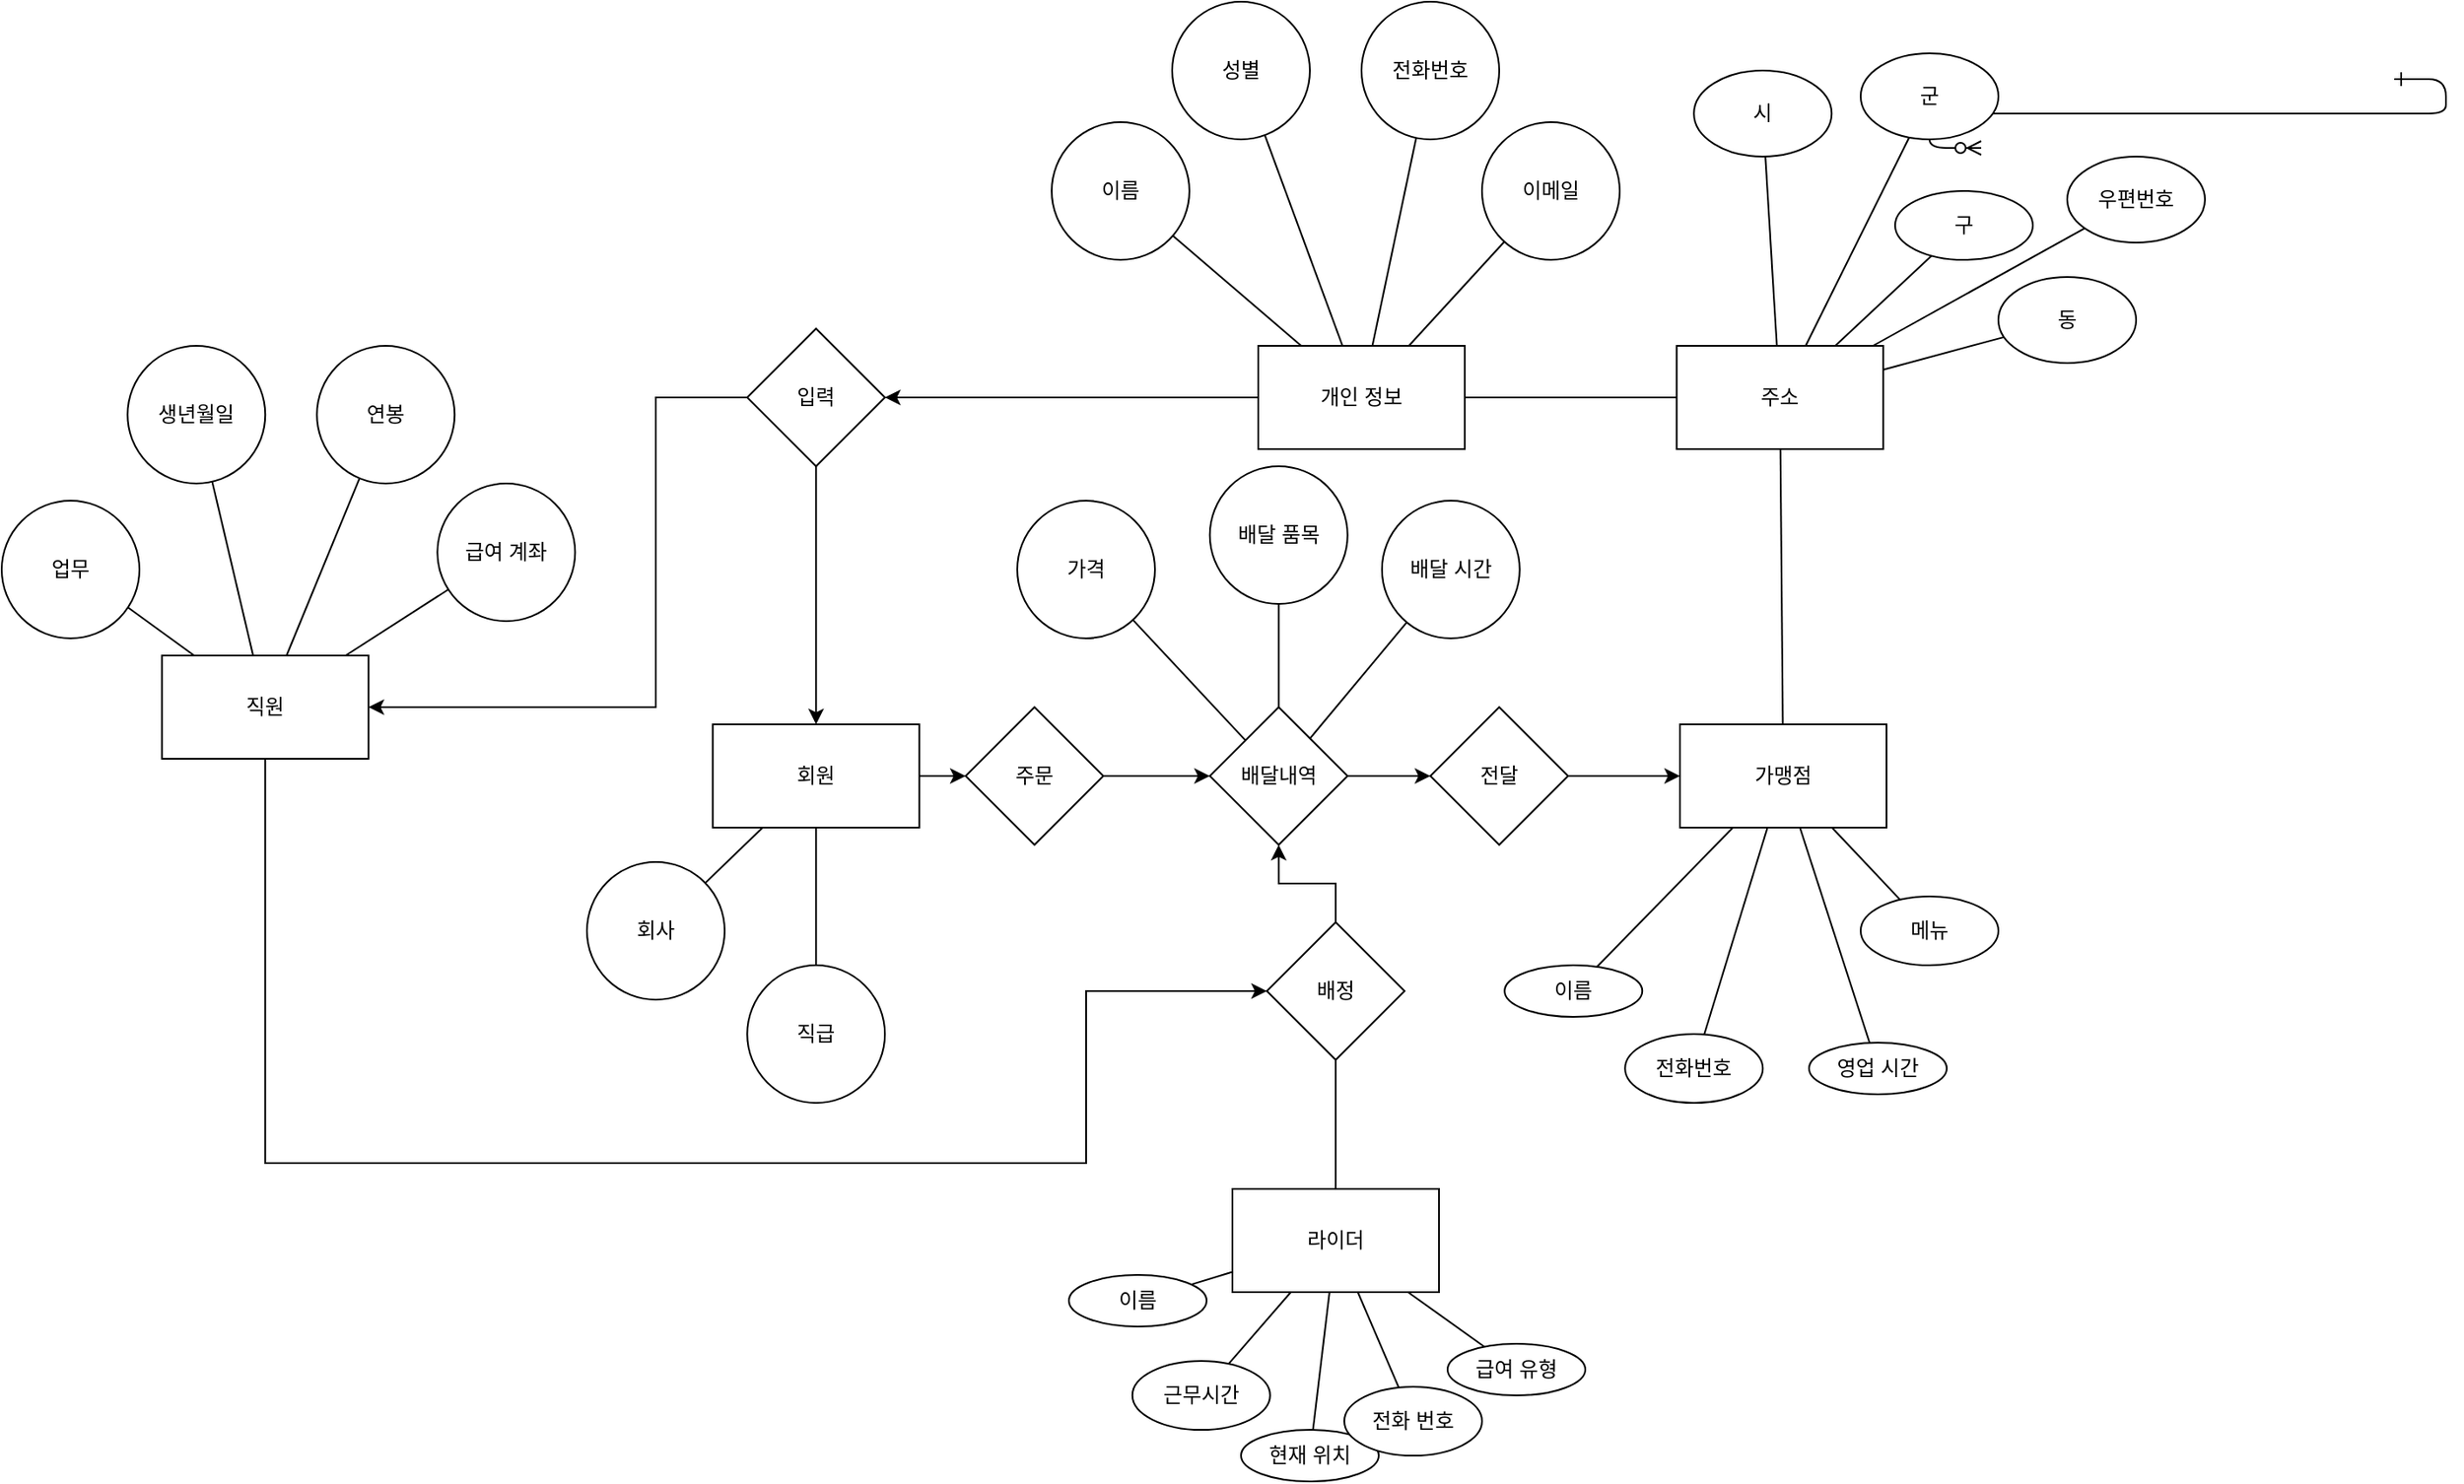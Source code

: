 <mxfile version="22.0.6" type="github">
  <diagram id="R2lEEEUBdFMjLlhIrx00" name="Page-1">
    <mxGraphModel dx="1660" dy="868" grid="1" gridSize="10" guides="1" tooltips="1" connect="1" arrows="1" fold="1" page="1" pageScale="1" pageWidth="850" pageHeight="1100" math="0" shadow="0" extFonts="Permanent Marker^https://fonts.googleapis.com/css?family=Permanent+Marker">
      <root>
        <mxCell id="0" />
        <mxCell id="1" parent="0" />
        <mxCell id="C-vyLk0tnHw3VtMMgP7b-12" value="" style="edgeStyle=entityRelationEdgeStyle;endArrow=ERzeroToMany;startArrow=ERone;endFill=1;startFill=0;" parent="1" target="C-vyLk0tnHw3VtMMgP7b-17" edge="1">
          <mxGeometry width="100" height="100" relative="1" as="geometry">
            <mxPoint x="700" y="165" as="sourcePoint" />
            <mxPoint x="460" y="205" as="targetPoint" />
          </mxGeometry>
        </mxCell>
        <mxCell id="9QXfI7t6Q8YMWa2osV04-4" value="" style="rounded=0;orthogonalLoop=1;jettySize=auto;html=1;endArrow=none;endFill=0;" edge="1" parent="1" source="9QXfI7t6Q8YMWa2osV04-1">
          <mxGeometry relative="1" as="geometry">
            <mxPoint x="-620.0" y="469.622" as="targetPoint" />
          </mxGeometry>
        </mxCell>
        <mxCell id="9QXfI7t6Q8YMWa2osV04-8" value="" style="rounded=0;orthogonalLoop=1;jettySize=auto;html=1;endArrow=none;endFill=0;" edge="1" parent="1" source="9QXfI7t6Q8YMWa2osV04-1" target="9QXfI7t6Q8YMWa2osV04-5">
          <mxGeometry relative="1" as="geometry" />
        </mxCell>
        <mxCell id="9QXfI7t6Q8YMWa2osV04-10" value="" style="rounded=0;orthogonalLoop=1;jettySize=auto;html=1;endArrow=none;endFill=0;" edge="1" parent="1" source="9QXfI7t6Q8YMWa2osV04-1" target="9QXfI7t6Q8YMWa2osV04-9">
          <mxGeometry relative="1" as="geometry" />
        </mxCell>
        <mxCell id="9QXfI7t6Q8YMWa2osV04-12" value="" style="rounded=0;orthogonalLoop=1;jettySize=auto;html=1;endArrow=none;endFill=0;" edge="1" parent="1" source="9QXfI7t6Q8YMWa2osV04-1" target="9QXfI7t6Q8YMWa2osV04-11">
          <mxGeometry relative="1" as="geometry" />
        </mxCell>
        <mxCell id="9QXfI7t6Q8YMWa2osV04-115" value="" style="rounded=0;orthogonalLoop=1;jettySize=auto;html=1;edgeStyle=orthogonalEdgeStyle;entryX=0;entryY=0.5;entryDx=0;entryDy=0;" edge="1" parent="1" source="9QXfI7t6Q8YMWa2osV04-1" target="9QXfI7t6Q8YMWa2osV04-114">
          <mxGeometry relative="1" as="geometry">
            <Array as="points">
              <mxPoint x="-537" y="795" />
              <mxPoint x="-60" y="795" />
              <mxPoint x="-60" y="695" />
            </Array>
          </mxGeometry>
        </mxCell>
        <mxCell id="9QXfI7t6Q8YMWa2osV04-1" value="직원" style="rounded=0;whiteSpace=wrap;html=1;" vertex="1" parent="1">
          <mxGeometry x="-596.88" y="500" width="120" height="60" as="geometry" />
        </mxCell>
        <mxCell id="9QXfI7t6Q8YMWa2osV04-3" value="업무" style="ellipse;whiteSpace=wrap;html=1;rounded=0;" vertex="1" parent="1">
          <mxGeometry x="-690" y="410" width="80" height="80" as="geometry" />
        </mxCell>
        <mxCell id="9QXfI7t6Q8YMWa2osV04-5" value="생년월일" style="ellipse;whiteSpace=wrap;html=1;rounded=0;" vertex="1" parent="1">
          <mxGeometry x="-616.88" y="320" width="80" height="80" as="geometry" />
        </mxCell>
        <mxCell id="9QXfI7t6Q8YMWa2osV04-9" value="연봉" style="ellipse;whiteSpace=wrap;html=1;rounded=0;" vertex="1" parent="1">
          <mxGeometry x="-506.88" y="320" width="80" height="80" as="geometry" />
        </mxCell>
        <mxCell id="9QXfI7t6Q8YMWa2osV04-11" value="급여 계좌" style="ellipse;whiteSpace=wrap;html=1;rounded=0;" vertex="1" parent="1">
          <mxGeometry x="-436.88" y="400" width="80" height="80" as="geometry" />
        </mxCell>
        <mxCell id="9QXfI7t6Q8YMWa2osV04-15" value="" style="rounded=0;orthogonalLoop=1;jettySize=auto;html=1;endArrow=none;endFill=0;" edge="1" parent="1" source="9QXfI7t6Q8YMWa2osV04-13" target="9QXfI7t6Q8YMWa2osV04-14">
          <mxGeometry relative="1" as="geometry" />
        </mxCell>
        <mxCell id="9QXfI7t6Q8YMWa2osV04-17" value="" style="rounded=0;orthogonalLoop=1;jettySize=auto;html=1;endArrow=none;endFill=0;" edge="1" parent="1" source="9QXfI7t6Q8YMWa2osV04-13" target="9QXfI7t6Q8YMWa2osV04-16">
          <mxGeometry relative="1" as="geometry" />
        </mxCell>
        <mxCell id="9QXfI7t6Q8YMWa2osV04-19" value="" style="rounded=0;orthogonalLoop=1;jettySize=auto;html=1;endArrow=none;endFill=0;" edge="1" parent="1" source="9QXfI7t6Q8YMWa2osV04-13" target="9QXfI7t6Q8YMWa2osV04-18">
          <mxGeometry relative="1" as="geometry" />
        </mxCell>
        <mxCell id="9QXfI7t6Q8YMWa2osV04-21" value="" style="rounded=0;orthogonalLoop=1;jettySize=auto;html=1;endArrow=none;endFill=0;" edge="1" parent="1" source="9QXfI7t6Q8YMWa2osV04-13" target="9QXfI7t6Q8YMWa2osV04-20">
          <mxGeometry relative="1" as="geometry" />
        </mxCell>
        <mxCell id="9QXfI7t6Q8YMWa2osV04-42" style="rounded=0;orthogonalLoop=1;jettySize=auto;html=1;exitX=0;exitY=0.5;exitDx=0;exitDy=0;" edge="1" parent="1" source="9QXfI7t6Q8YMWa2osV04-13" target="9QXfI7t6Q8YMWa2osV04-36">
          <mxGeometry relative="1" as="geometry" />
        </mxCell>
        <mxCell id="9QXfI7t6Q8YMWa2osV04-13" value="개인 정보" style="rounded=0;whiteSpace=wrap;html=1;" vertex="1" parent="1">
          <mxGeometry x="40" y="320" width="120" height="60" as="geometry" />
        </mxCell>
        <mxCell id="9QXfI7t6Q8YMWa2osV04-14" value="이름" style="ellipse;whiteSpace=wrap;html=1;rounded=0;" vertex="1" parent="1">
          <mxGeometry x="-80" y="190" width="80" height="80" as="geometry" />
        </mxCell>
        <mxCell id="9QXfI7t6Q8YMWa2osV04-16" value="성별" style="ellipse;whiteSpace=wrap;html=1;rounded=0;" vertex="1" parent="1">
          <mxGeometry x="-10" y="120" width="80" height="80" as="geometry" />
        </mxCell>
        <mxCell id="9QXfI7t6Q8YMWa2osV04-18" value="전화번호" style="ellipse;whiteSpace=wrap;html=1;rounded=0;" vertex="1" parent="1">
          <mxGeometry x="100" y="120" width="80" height="80" as="geometry" />
        </mxCell>
        <mxCell id="9QXfI7t6Q8YMWa2osV04-20" value="이메일" style="ellipse;whiteSpace=wrap;html=1;rounded=0;" vertex="1" parent="1">
          <mxGeometry x="170" y="190" width="80" height="80" as="geometry" />
        </mxCell>
        <mxCell id="9QXfI7t6Q8YMWa2osV04-25" value="" style="rounded=0;orthogonalLoop=1;jettySize=auto;html=1;endArrow=none;endFill=0;" edge="1" parent="1" source="9QXfI7t6Q8YMWa2osV04-22" target="9QXfI7t6Q8YMWa2osV04-24">
          <mxGeometry relative="1" as="geometry" />
        </mxCell>
        <mxCell id="9QXfI7t6Q8YMWa2osV04-28" value="" style="rounded=0;orthogonalLoop=1;jettySize=auto;html=1;endArrow=none;endFill=0;" edge="1" parent="1" source="9QXfI7t6Q8YMWa2osV04-22" target="9QXfI7t6Q8YMWa2osV04-27">
          <mxGeometry relative="1" as="geometry" />
        </mxCell>
        <mxCell id="9QXfI7t6Q8YMWa2osV04-30" value="" style="rounded=0;orthogonalLoop=1;jettySize=auto;html=1;endArrow=none;endFill=0;" edge="1" parent="1" source="9QXfI7t6Q8YMWa2osV04-22" target="9QXfI7t6Q8YMWa2osV04-29">
          <mxGeometry relative="1" as="geometry" />
        </mxCell>
        <mxCell id="9QXfI7t6Q8YMWa2osV04-33" value="" style="rounded=0;orthogonalLoop=1;jettySize=auto;html=1;endArrow=none;endFill=0;" edge="1" parent="1" source="9QXfI7t6Q8YMWa2osV04-22" target="9QXfI7t6Q8YMWa2osV04-32">
          <mxGeometry relative="1" as="geometry" />
        </mxCell>
        <mxCell id="9QXfI7t6Q8YMWa2osV04-35" value="" style="rounded=0;orthogonalLoop=1;jettySize=auto;html=1;endArrow=none;endFill=0;" edge="1" parent="1" source="9QXfI7t6Q8YMWa2osV04-22" target="9QXfI7t6Q8YMWa2osV04-34">
          <mxGeometry relative="1" as="geometry" />
        </mxCell>
        <mxCell id="9QXfI7t6Q8YMWa2osV04-40" style="rounded=0;orthogonalLoop=1;jettySize=auto;html=1;exitX=0;exitY=0.5;exitDx=0;exitDy=0;entryX=1;entryY=0.5;entryDx=0;entryDy=0;strokeColor=none;" edge="1" parent="1" source="9QXfI7t6Q8YMWa2osV04-22" target="9QXfI7t6Q8YMWa2osV04-13">
          <mxGeometry relative="1" as="geometry" />
        </mxCell>
        <mxCell id="9QXfI7t6Q8YMWa2osV04-41" style="edgeStyle=orthogonalEdgeStyle;rounded=0;orthogonalLoop=1;jettySize=auto;html=1;exitX=0;exitY=0.5;exitDx=0;exitDy=0;entryX=1;entryY=0.5;entryDx=0;entryDy=0;endArrow=none;endFill=0;" edge="1" parent="1" source="9QXfI7t6Q8YMWa2osV04-22" target="9QXfI7t6Q8YMWa2osV04-13">
          <mxGeometry relative="1" as="geometry" />
        </mxCell>
        <mxCell id="9QXfI7t6Q8YMWa2osV04-22" value="주소" style="rounded=0;whiteSpace=wrap;html=1;" vertex="1" parent="1">
          <mxGeometry x="283.12" y="320" width="120" height="60" as="geometry" />
        </mxCell>
        <mxCell id="9QXfI7t6Q8YMWa2osV04-24" value="시" style="ellipse;whiteSpace=wrap;html=1;rounded=0;" vertex="1" parent="1">
          <mxGeometry x="293.12" y="160" width="80" height="50" as="geometry" />
        </mxCell>
        <mxCell id="9QXfI7t6Q8YMWa2osV04-27" value="군" style="ellipse;whiteSpace=wrap;html=1;rounded=0;" vertex="1" parent="1">
          <mxGeometry x="390" y="150" width="80" height="50" as="geometry" />
        </mxCell>
        <mxCell id="9QXfI7t6Q8YMWa2osV04-29" value="구" style="ellipse;whiteSpace=wrap;html=1;rounded=0;" vertex="1" parent="1">
          <mxGeometry x="410" y="230" width="80" height="40" as="geometry" />
        </mxCell>
        <mxCell id="9QXfI7t6Q8YMWa2osV04-32" value="동" style="ellipse;whiteSpace=wrap;html=1;rounded=0;" vertex="1" parent="1">
          <mxGeometry x="470" y="280" width="80" height="50" as="geometry" />
        </mxCell>
        <mxCell id="9QXfI7t6Q8YMWa2osV04-34" value="우편번호" style="ellipse;whiteSpace=wrap;html=1;rounded=0;" vertex="1" parent="1">
          <mxGeometry x="510" y="210" width="80" height="50" as="geometry" />
        </mxCell>
        <mxCell id="9QXfI7t6Q8YMWa2osV04-53" style="edgeStyle=orthogonalEdgeStyle;rounded=0;orthogonalLoop=1;jettySize=auto;html=1;exitX=0.5;exitY=1;exitDx=0;exitDy=0;" edge="1" parent="1" source="9QXfI7t6Q8YMWa2osV04-36" target="9QXfI7t6Q8YMWa2osV04-48">
          <mxGeometry relative="1" as="geometry" />
        </mxCell>
        <mxCell id="9QXfI7t6Q8YMWa2osV04-120" style="edgeStyle=orthogonalEdgeStyle;rounded=0;orthogonalLoop=1;jettySize=auto;html=1;entryX=1;entryY=0.5;entryDx=0;entryDy=0;" edge="1" parent="1" source="9QXfI7t6Q8YMWa2osV04-36" target="9QXfI7t6Q8YMWa2osV04-1">
          <mxGeometry relative="1" as="geometry">
            <Array as="points">
              <mxPoint x="-310" y="350" />
              <mxPoint x="-310" y="530" />
            </Array>
          </mxGeometry>
        </mxCell>
        <mxCell id="9QXfI7t6Q8YMWa2osV04-36" value="입력" style="rhombus;whiteSpace=wrap;html=1;rounded=0;" vertex="1" parent="1">
          <mxGeometry x="-256.88" y="310" width="80" height="80" as="geometry" />
        </mxCell>
        <mxCell id="9QXfI7t6Q8YMWa2osV04-44" value="" style="rounded=0;orthogonalLoop=1;jettySize=auto;html=1;endArrow=none;endFill=0;" edge="1" parent="1" source="9QXfI7t6Q8YMWa2osV04-48" target="9QXfI7t6Q8YMWa2osV04-49">
          <mxGeometry relative="1" as="geometry">
            <mxPoint x="-300.0" y="479.622" as="targetPoint" />
          </mxGeometry>
        </mxCell>
        <mxCell id="9QXfI7t6Q8YMWa2osV04-45" value="" style="rounded=0;orthogonalLoop=1;jettySize=auto;html=1;endArrow=none;endFill=0;" edge="1" parent="1" source="9QXfI7t6Q8YMWa2osV04-48" target="9QXfI7t6Q8YMWa2osV04-50">
          <mxGeometry relative="1" as="geometry" />
        </mxCell>
        <mxCell id="9QXfI7t6Q8YMWa2osV04-130" value="" style="edgeStyle=orthogonalEdgeStyle;rounded=0;orthogonalLoop=1;jettySize=auto;html=1;" edge="1" parent="1" source="9QXfI7t6Q8YMWa2osV04-48" target="9QXfI7t6Q8YMWa2osV04-129">
          <mxGeometry relative="1" as="geometry" />
        </mxCell>
        <mxCell id="9QXfI7t6Q8YMWa2osV04-48" value="회원" style="rounded=0;whiteSpace=wrap;html=1;" vertex="1" parent="1">
          <mxGeometry x="-276.88" y="540" width="120" height="60" as="geometry" />
        </mxCell>
        <mxCell id="9QXfI7t6Q8YMWa2osV04-49" value="회사" style="ellipse;whiteSpace=wrap;html=1;rounded=0;" vertex="1" parent="1">
          <mxGeometry x="-350" y="620" width="80" height="80" as="geometry" />
        </mxCell>
        <mxCell id="9QXfI7t6Q8YMWa2osV04-50" value="직급" style="ellipse;whiteSpace=wrap;html=1;rounded=0;" vertex="1" parent="1">
          <mxGeometry x="-256.88" y="680" width="80" height="80" as="geometry" />
        </mxCell>
        <mxCell id="9QXfI7t6Q8YMWa2osV04-58" value="" style="rounded=0;orthogonalLoop=1;jettySize=auto;html=1;endArrow=none;endFill=0;" edge="1" parent="1" source="9QXfI7t6Q8YMWa2osV04-60" target="9QXfI7t6Q8YMWa2osV04-61">
          <mxGeometry relative="1" as="geometry">
            <mxPoint x="13.44" y="709.622" as="targetPoint" />
          </mxGeometry>
        </mxCell>
        <mxCell id="9QXfI7t6Q8YMWa2osV04-59" value="" style="rounded=0;orthogonalLoop=1;jettySize=auto;html=1;endArrow=none;endFill=0;" edge="1" parent="1" source="9QXfI7t6Q8YMWa2osV04-60" target="9QXfI7t6Q8YMWa2osV04-62">
          <mxGeometry relative="1" as="geometry" />
        </mxCell>
        <mxCell id="9QXfI7t6Q8YMWa2osV04-69" value="" style="rounded=0;orthogonalLoop=1;jettySize=auto;html=1;endArrow=none;endFill=0;" edge="1" parent="1" source="9QXfI7t6Q8YMWa2osV04-60" target="9QXfI7t6Q8YMWa2osV04-68">
          <mxGeometry relative="1" as="geometry" />
        </mxCell>
        <mxCell id="9QXfI7t6Q8YMWa2osV04-71" value="" style="rounded=0;orthogonalLoop=1;jettySize=auto;html=1;endArrow=none;endFill=0;" edge="1" parent="1" source="9QXfI7t6Q8YMWa2osV04-60" target="9QXfI7t6Q8YMWa2osV04-70">
          <mxGeometry relative="1" as="geometry" />
        </mxCell>
        <mxCell id="9QXfI7t6Q8YMWa2osV04-74" value="" style="rounded=0;orthogonalLoop=1;jettySize=auto;html=1;endArrow=none;endFill=0;" edge="1" parent="1" source="9QXfI7t6Q8YMWa2osV04-60" target="9QXfI7t6Q8YMWa2osV04-73">
          <mxGeometry relative="1" as="geometry" />
        </mxCell>
        <mxCell id="9QXfI7t6Q8YMWa2osV04-123" style="edgeStyle=orthogonalEdgeStyle;rounded=0;orthogonalLoop=1;jettySize=auto;html=1;entryX=0.5;entryY=1;entryDx=0;entryDy=0;endArrow=none;endFill=0;" edge="1" parent="1" source="9QXfI7t6Q8YMWa2osV04-60" target="9QXfI7t6Q8YMWa2osV04-114">
          <mxGeometry relative="1" as="geometry" />
        </mxCell>
        <mxCell id="9QXfI7t6Q8YMWa2osV04-60" value="라이더" style="rounded=0;whiteSpace=wrap;html=1;" vertex="1" parent="1">
          <mxGeometry x="25" y="810" width="120" height="60" as="geometry" />
        </mxCell>
        <mxCell id="9QXfI7t6Q8YMWa2osV04-61" value="이름" style="ellipse;whiteSpace=wrap;html=1;rounded=0;" vertex="1" parent="1">
          <mxGeometry x="-70" y="860" width="80" height="30" as="geometry" />
        </mxCell>
        <mxCell id="9QXfI7t6Q8YMWa2osV04-62" value="근무시간" style="ellipse;whiteSpace=wrap;html=1;rounded=0;" vertex="1" parent="1">
          <mxGeometry x="-33.12" y="910" width="80" height="40" as="geometry" />
        </mxCell>
        <mxCell id="9QXfI7t6Q8YMWa2osV04-68" value="현재 위치" style="ellipse;whiteSpace=wrap;html=1;rounded=0;" vertex="1" parent="1">
          <mxGeometry x="30" y="950" width="80" height="30" as="geometry" />
        </mxCell>
        <mxCell id="9QXfI7t6Q8YMWa2osV04-70" value="전화 번호" style="ellipse;whiteSpace=wrap;html=1;rounded=0;" vertex="1" parent="1">
          <mxGeometry x="90" y="925" width="80" height="40" as="geometry" />
        </mxCell>
        <mxCell id="9QXfI7t6Q8YMWa2osV04-73" value="급여 유형" style="ellipse;whiteSpace=wrap;html=1;rounded=0;" vertex="1" parent="1">
          <mxGeometry x="150" y="900" width="80" height="30" as="geometry" />
        </mxCell>
        <mxCell id="9QXfI7t6Q8YMWa2osV04-100" value="" style="rounded=0;orthogonalLoop=1;jettySize=auto;html=1;endArrow=none;endFill=0;" edge="1" parent="1" source="9QXfI7t6Q8YMWa2osV04-76" target="9QXfI7t6Q8YMWa2osV04-99">
          <mxGeometry relative="1" as="geometry" />
        </mxCell>
        <mxCell id="9QXfI7t6Q8YMWa2osV04-103" value="" style="rounded=0;orthogonalLoop=1;jettySize=auto;html=1;endArrow=none;endFill=0;" edge="1" parent="1" source="9QXfI7t6Q8YMWa2osV04-76" target="9QXfI7t6Q8YMWa2osV04-102">
          <mxGeometry relative="1" as="geometry" />
        </mxCell>
        <mxCell id="9QXfI7t6Q8YMWa2osV04-105" value="" style="rounded=0;orthogonalLoop=1;jettySize=auto;html=1;endArrow=none;endFill=0;" edge="1" parent="1" source="9QXfI7t6Q8YMWa2osV04-76" target="9QXfI7t6Q8YMWa2osV04-104">
          <mxGeometry relative="1" as="geometry" />
        </mxCell>
        <mxCell id="9QXfI7t6Q8YMWa2osV04-133" style="edgeStyle=orthogonalEdgeStyle;rounded=0;orthogonalLoop=1;jettySize=auto;html=1;entryX=0;entryY=0.5;entryDx=0;entryDy=0;" edge="1" parent="1" source="9QXfI7t6Q8YMWa2osV04-76" target="9QXfI7t6Q8YMWa2osV04-126">
          <mxGeometry relative="1" as="geometry" />
        </mxCell>
        <mxCell id="9QXfI7t6Q8YMWa2osV04-76" value="배달내역" style="rhombus;whiteSpace=wrap;html=1;rounded=0;" vertex="1" parent="1">
          <mxGeometry x="11.88" y="530" width="80" height="80" as="geometry" />
        </mxCell>
        <mxCell id="9QXfI7t6Q8YMWa2osV04-79" value="" style="rounded=0;orthogonalLoop=1;jettySize=auto;html=1;endArrow=none;endFill=0;" edge="1" parent="1" source="9QXfI7t6Q8YMWa2osV04-84" target="9QXfI7t6Q8YMWa2osV04-85">
          <mxGeometry relative="1" as="geometry">
            <mxPoint x="256.56" y="479.622" as="targetPoint" />
          </mxGeometry>
        </mxCell>
        <mxCell id="9QXfI7t6Q8YMWa2osV04-80" value="" style="rounded=0;orthogonalLoop=1;jettySize=auto;html=1;endArrow=none;endFill=0;" edge="1" parent="1" source="9QXfI7t6Q8YMWa2osV04-84" target="9QXfI7t6Q8YMWa2osV04-86">
          <mxGeometry relative="1" as="geometry" />
        </mxCell>
        <mxCell id="9QXfI7t6Q8YMWa2osV04-81" value="" style="rounded=0;orthogonalLoop=1;jettySize=auto;html=1;endArrow=none;endFill=0;" edge="1" parent="1" source="9QXfI7t6Q8YMWa2osV04-84" target="9QXfI7t6Q8YMWa2osV04-87">
          <mxGeometry relative="1" as="geometry" />
        </mxCell>
        <mxCell id="9QXfI7t6Q8YMWa2osV04-82" value="" style="rounded=0;orthogonalLoop=1;jettySize=auto;html=1;endArrow=none;endFill=0;" edge="1" parent="1" source="9QXfI7t6Q8YMWa2osV04-84" target="9QXfI7t6Q8YMWa2osV04-88">
          <mxGeometry relative="1" as="geometry" />
        </mxCell>
        <mxCell id="9QXfI7t6Q8YMWa2osV04-92" style="rounded=0;orthogonalLoop=1;jettySize=auto;html=1;endArrow=none;endFill=0;" edge="1" parent="1" source="9QXfI7t6Q8YMWa2osV04-84" target="9QXfI7t6Q8YMWa2osV04-22">
          <mxGeometry relative="1" as="geometry" />
        </mxCell>
        <mxCell id="9QXfI7t6Q8YMWa2osV04-84" value="가맹점" style="rounded=0;whiteSpace=wrap;html=1;" vertex="1" parent="1">
          <mxGeometry x="285" y="540" width="120" height="60" as="geometry" />
        </mxCell>
        <mxCell id="9QXfI7t6Q8YMWa2osV04-85" value="이름" style="ellipse;whiteSpace=wrap;html=1;rounded=0;" vertex="1" parent="1">
          <mxGeometry x="183.12" y="680" width="80" height="30" as="geometry" />
        </mxCell>
        <mxCell id="9QXfI7t6Q8YMWa2osV04-86" value="전화번호" style="ellipse;whiteSpace=wrap;html=1;rounded=0;" vertex="1" parent="1">
          <mxGeometry x="253.12" y="720" width="80" height="40" as="geometry" />
        </mxCell>
        <mxCell id="9QXfI7t6Q8YMWa2osV04-87" value="영업 시간" style="ellipse;whiteSpace=wrap;html=1;rounded=0;" vertex="1" parent="1">
          <mxGeometry x="360" y="725" width="80" height="30" as="geometry" />
        </mxCell>
        <mxCell id="9QXfI7t6Q8YMWa2osV04-88" value="메뉴" style="ellipse;whiteSpace=wrap;html=1;rounded=0;" vertex="1" parent="1">
          <mxGeometry x="390" y="640" width="80" height="40" as="geometry" />
        </mxCell>
        <mxCell id="9QXfI7t6Q8YMWa2osV04-99" value="가격" style="ellipse;whiteSpace=wrap;html=1;rounded=0;" vertex="1" parent="1">
          <mxGeometry x="-100" y="410" width="80" height="80" as="geometry" />
        </mxCell>
        <mxCell id="9QXfI7t6Q8YMWa2osV04-102" value="배달 품목" style="ellipse;whiteSpace=wrap;html=1;rounded=0;" vertex="1" parent="1">
          <mxGeometry x="11.88" y="390" width="80" height="80" as="geometry" />
        </mxCell>
        <mxCell id="9QXfI7t6Q8YMWa2osV04-104" value="배달 시간" style="ellipse;whiteSpace=wrap;html=1;rounded=0;" vertex="1" parent="1">
          <mxGeometry x="111.88" y="410" width="80" height="80" as="geometry" />
        </mxCell>
        <mxCell id="9QXfI7t6Q8YMWa2osV04-124" style="edgeStyle=orthogonalEdgeStyle;rounded=0;orthogonalLoop=1;jettySize=auto;html=1;exitX=0.5;exitY=0;exitDx=0;exitDy=0;entryX=0.5;entryY=1;entryDx=0;entryDy=0;" edge="1" parent="1" source="9QXfI7t6Q8YMWa2osV04-114" target="9QXfI7t6Q8YMWa2osV04-76">
          <mxGeometry relative="1" as="geometry" />
        </mxCell>
        <mxCell id="9QXfI7t6Q8YMWa2osV04-114" value="배정" style="rhombus;whiteSpace=wrap;html=1;rounded=0;" vertex="1" parent="1">
          <mxGeometry x="45" y="655" width="80" height="80" as="geometry" />
        </mxCell>
        <mxCell id="9QXfI7t6Q8YMWa2osV04-134" style="edgeStyle=orthogonalEdgeStyle;rounded=0;orthogonalLoop=1;jettySize=auto;html=1;" edge="1" parent="1" source="9QXfI7t6Q8YMWa2osV04-126" target="9QXfI7t6Q8YMWa2osV04-84">
          <mxGeometry relative="1" as="geometry" />
        </mxCell>
        <mxCell id="9QXfI7t6Q8YMWa2osV04-126" value="전달" style="rhombus;whiteSpace=wrap;html=1;rounded=0;" vertex="1" parent="1">
          <mxGeometry x="140" y="530" width="80" height="80" as="geometry" />
        </mxCell>
        <mxCell id="9QXfI7t6Q8YMWa2osV04-132" style="edgeStyle=orthogonalEdgeStyle;rounded=0;orthogonalLoop=1;jettySize=auto;html=1;" edge="1" parent="1" source="9QXfI7t6Q8YMWa2osV04-129" target="9QXfI7t6Q8YMWa2osV04-76">
          <mxGeometry relative="1" as="geometry" />
        </mxCell>
        <mxCell id="9QXfI7t6Q8YMWa2osV04-129" value="주문" style="rhombus;whiteSpace=wrap;html=1;rounded=0;" vertex="1" parent="1">
          <mxGeometry x="-130" y="530" width="80" height="80" as="geometry" />
        </mxCell>
      </root>
    </mxGraphModel>
  </diagram>
</mxfile>
